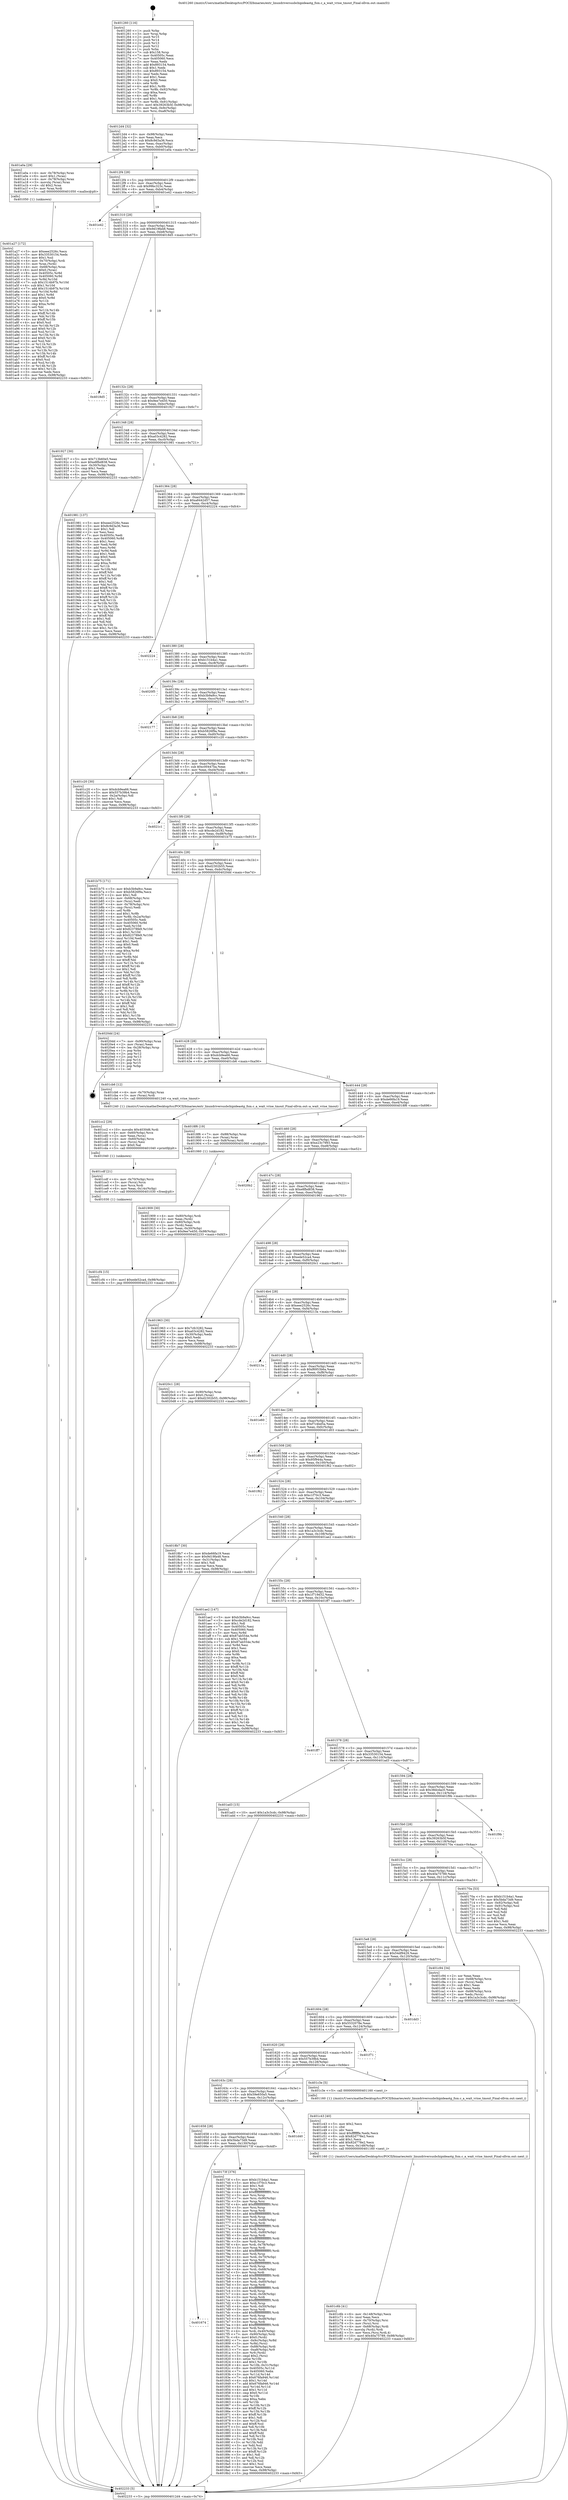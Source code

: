 digraph "0x401260" {
  label = "0x401260 (/mnt/c/Users/mathe/Desktop/tcc/POCII/binaries/extr_linuxdriversusbchipideaotg_fsm.c_a_wait_vrise_tmout_Final-ollvm.out::main(0))"
  labelloc = "t"
  node[shape=record]

  Entry [label="",width=0.3,height=0.3,shape=circle,fillcolor=black,style=filled]
  "0x4012d4" [label="{
     0x4012d4 [32]\l
     | [instrs]\l
     &nbsp;&nbsp;0x4012d4 \<+6\>: mov -0x98(%rbp),%eax\l
     &nbsp;&nbsp;0x4012da \<+2\>: mov %eax,%ecx\l
     &nbsp;&nbsp;0x4012dc \<+6\>: sub $0x8c9d3a36,%ecx\l
     &nbsp;&nbsp;0x4012e2 \<+6\>: mov %eax,-0xac(%rbp)\l
     &nbsp;&nbsp;0x4012e8 \<+6\>: mov %ecx,-0xb0(%rbp)\l
     &nbsp;&nbsp;0x4012ee \<+6\>: je 0000000000401a0a \<main+0x7aa\>\l
  }"]
  "0x401a0a" [label="{
     0x401a0a [29]\l
     | [instrs]\l
     &nbsp;&nbsp;0x401a0a \<+4\>: mov -0x78(%rbp),%rax\l
     &nbsp;&nbsp;0x401a0e \<+6\>: movl $0x1,(%rax)\l
     &nbsp;&nbsp;0x401a14 \<+4\>: mov -0x78(%rbp),%rax\l
     &nbsp;&nbsp;0x401a18 \<+3\>: movslq (%rax),%rax\l
     &nbsp;&nbsp;0x401a1b \<+4\>: shl $0x2,%rax\l
     &nbsp;&nbsp;0x401a1f \<+3\>: mov %rax,%rdi\l
     &nbsp;&nbsp;0x401a22 \<+5\>: call 0000000000401050 \<malloc@plt\>\l
     | [calls]\l
     &nbsp;&nbsp;0x401050 \{1\} (unknown)\l
  }"]
  "0x4012f4" [label="{
     0x4012f4 [28]\l
     | [instrs]\l
     &nbsp;&nbsp;0x4012f4 \<+5\>: jmp 00000000004012f9 \<main+0x99\>\l
     &nbsp;&nbsp;0x4012f9 \<+6\>: mov -0xac(%rbp),%eax\l
     &nbsp;&nbsp;0x4012ff \<+5\>: sub $0x99bc323c,%eax\l
     &nbsp;&nbsp;0x401304 \<+6\>: mov %eax,-0xb4(%rbp)\l
     &nbsp;&nbsp;0x40130a \<+6\>: je 0000000000401e42 \<main+0xbe2\>\l
  }"]
  Exit [label="",width=0.3,height=0.3,shape=circle,fillcolor=black,style=filled,peripheries=2]
  "0x401e42" [label="{
     0x401e42\l
  }", style=dashed]
  "0x401310" [label="{
     0x401310 [28]\l
     | [instrs]\l
     &nbsp;&nbsp;0x401310 \<+5\>: jmp 0000000000401315 \<main+0xb5\>\l
     &nbsp;&nbsp;0x401315 \<+6\>: mov -0xac(%rbp),%eax\l
     &nbsp;&nbsp;0x40131b \<+5\>: sub $0x9d19fa48,%eax\l
     &nbsp;&nbsp;0x401320 \<+6\>: mov %eax,-0xb8(%rbp)\l
     &nbsp;&nbsp;0x401326 \<+6\>: je 00000000004018d5 \<main+0x675\>\l
  }"]
  "0x401cf4" [label="{
     0x401cf4 [15]\l
     | [instrs]\l
     &nbsp;&nbsp;0x401cf4 \<+10\>: movl $0xede52ca4,-0x98(%rbp)\l
     &nbsp;&nbsp;0x401cfe \<+5\>: jmp 0000000000402233 \<main+0xfd3\>\l
  }"]
  "0x4018d5" [label="{
     0x4018d5\l
  }", style=dashed]
  "0x40132c" [label="{
     0x40132c [28]\l
     | [instrs]\l
     &nbsp;&nbsp;0x40132c \<+5\>: jmp 0000000000401331 \<main+0xd1\>\l
     &nbsp;&nbsp;0x401331 \<+6\>: mov -0xac(%rbp),%eax\l
     &nbsp;&nbsp;0x401337 \<+5\>: sub $0x9ee7e450,%eax\l
     &nbsp;&nbsp;0x40133c \<+6\>: mov %eax,-0xbc(%rbp)\l
     &nbsp;&nbsp;0x401342 \<+6\>: je 0000000000401927 \<main+0x6c7\>\l
  }"]
  "0x401cdf" [label="{
     0x401cdf [21]\l
     | [instrs]\l
     &nbsp;&nbsp;0x401cdf \<+4\>: mov -0x70(%rbp),%rcx\l
     &nbsp;&nbsp;0x401ce3 \<+3\>: mov (%rcx),%rcx\l
     &nbsp;&nbsp;0x401ce6 \<+3\>: mov %rcx,%rdi\l
     &nbsp;&nbsp;0x401ce9 \<+6\>: mov %eax,-0x14c(%rbp)\l
     &nbsp;&nbsp;0x401cef \<+5\>: call 0000000000401030 \<free@plt\>\l
     | [calls]\l
     &nbsp;&nbsp;0x401030 \{1\} (unknown)\l
  }"]
  "0x401927" [label="{
     0x401927 [30]\l
     | [instrs]\l
     &nbsp;&nbsp;0x401927 \<+5\>: mov $0x713b60e5,%eax\l
     &nbsp;&nbsp;0x40192c \<+5\>: mov $0xe8fbd838,%ecx\l
     &nbsp;&nbsp;0x401931 \<+3\>: mov -0x30(%rbp),%edx\l
     &nbsp;&nbsp;0x401934 \<+3\>: cmp $0x1,%edx\l
     &nbsp;&nbsp;0x401937 \<+3\>: cmovl %ecx,%eax\l
     &nbsp;&nbsp;0x40193a \<+6\>: mov %eax,-0x98(%rbp)\l
     &nbsp;&nbsp;0x401940 \<+5\>: jmp 0000000000402233 \<main+0xfd3\>\l
  }"]
  "0x401348" [label="{
     0x401348 [28]\l
     | [instrs]\l
     &nbsp;&nbsp;0x401348 \<+5\>: jmp 000000000040134d \<main+0xed\>\l
     &nbsp;&nbsp;0x40134d \<+6\>: mov -0xac(%rbp),%eax\l
     &nbsp;&nbsp;0x401353 \<+5\>: sub $0xa03c4282,%eax\l
     &nbsp;&nbsp;0x401358 \<+6\>: mov %eax,-0xc0(%rbp)\l
     &nbsp;&nbsp;0x40135e \<+6\>: je 0000000000401981 \<main+0x721\>\l
  }"]
  "0x401cc2" [label="{
     0x401cc2 [29]\l
     | [instrs]\l
     &nbsp;&nbsp;0x401cc2 \<+10\>: movabs $0x4030d6,%rdi\l
     &nbsp;&nbsp;0x401ccc \<+4\>: mov -0x60(%rbp),%rcx\l
     &nbsp;&nbsp;0x401cd0 \<+2\>: mov %eax,(%rcx)\l
     &nbsp;&nbsp;0x401cd2 \<+4\>: mov -0x60(%rbp),%rcx\l
     &nbsp;&nbsp;0x401cd6 \<+2\>: mov (%rcx),%esi\l
     &nbsp;&nbsp;0x401cd8 \<+2\>: mov $0x0,%al\l
     &nbsp;&nbsp;0x401cda \<+5\>: call 0000000000401040 \<printf@plt\>\l
     | [calls]\l
     &nbsp;&nbsp;0x401040 \{1\} (unknown)\l
  }"]
  "0x401981" [label="{
     0x401981 [137]\l
     | [instrs]\l
     &nbsp;&nbsp;0x401981 \<+5\>: mov $0xeee2526c,%eax\l
     &nbsp;&nbsp;0x401986 \<+5\>: mov $0x8c9d3a36,%ecx\l
     &nbsp;&nbsp;0x40198b \<+2\>: mov $0x1,%dl\l
     &nbsp;&nbsp;0x40198d \<+2\>: xor %esi,%esi\l
     &nbsp;&nbsp;0x40198f \<+7\>: mov 0x40505c,%edi\l
     &nbsp;&nbsp;0x401996 \<+8\>: mov 0x405060,%r8d\l
     &nbsp;&nbsp;0x40199e \<+3\>: sub $0x1,%esi\l
     &nbsp;&nbsp;0x4019a1 \<+3\>: mov %edi,%r9d\l
     &nbsp;&nbsp;0x4019a4 \<+3\>: add %esi,%r9d\l
     &nbsp;&nbsp;0x4019a7 \<+4\>: imul %r9d,%edi\l
     &nbsp;&nbsp;0x4019ab \<+3\>: and $0x1,%edi\l
     &nbsp;&nbsp;0x4019ae \<+3\>: cmp $0x0,%edi\l
     &nbsp;&nbsp;0x4019b1 \<+4\>: sete %r10b\l
     &nbsp;&nbsp;0x4019b5 \<+4\>: cmp $0xa,%r8d\l
     &nbsp;&nbsp;0x4019b9 \<+4\>: setl %r11b\l
     &nbsp;&nbsp;0x4019bd \<+3\>: mov %r10b,%bl\l
     &nbsp;&nbsp;0x4019c0 \<+3\>: xor $0xff,%bl\l
     &nbsp;&nbsp;0x4019c3 \<+3\>: mov %r11b,%r14b\l
     &nbsp;&nbsp;0x4019c6 \<+4\>: xor $0xff,%r14b\l
     &nbsp;&nbsp;0x4019ca \<+3\>: xor $0x1,%dl\l
     &nbsp;&nbsp;0x4019cd \<+3\>: mov %bl,%r15b\l
     &nbsp;&nbsp;0x4019d0 \<+4\>: and $0xff,%r15b\l
     &nbsp;&nbsp;0x4019d4 \<+3\>: and %dl,%r10b\l
     &nbsp;&nbsp;0x4019d7 \<+3\>: mov %r14b,%r12b\l
     &nbsp;&nbsp;0x4019da \<+4\>: and $0xff,%r12b\l
     &nbsp;&nbsp;0x4019de \<+3\>: and %dl,%r11b\l
     &nbsp;&nbsp;0x4019e1 \<+3\>: or %r10b,%r15b\l
     &nbsp;&nbsp;0x4019e4 \<+3\>: or %r11b,%r12b\l
     &nbsp;&nbsp;0x4019e7 \<+3\>: xor %r12b,%r15b\l
     &nbsp;&nbsp;0x4019ea \<+3\>: or %r14b,%bl\l
     &nbsp;&nbsp;0x4019ed \<+3\>: xor $0xff,%bl\l
     &nbsp;&nbsp;0x4019f0 \<+3\>: or $0x1,%dl\l
     &nbsp;&nbsp;0x4019f3 \<+2\>: and %dl,%bl\l
     &nbsp;&nbsp;0x4019f5 \<+3\>: or %bl,%r15b\l
     &nbsp;&nbsp;0x4019f8 \<+4\>: test $0x1,%r15b\l
     &nbsp;&nbsp;0x4019fc \<+3\>: cmovne %ecx,%eax\l
     &nbsp;&nbsp;0x4019ff \<+6\>: mov %eax,-0x98(%rbp)\l
     &nbsp;&nbsp;0x401a05 \<+5\>: jmp 0000000000402233 \<main+0xfd3\>\l
  }"]
  "0x401364" [label="{
     0x401364 [28]\l
     | [instrs]\l
     &nbsp;&nbsp;0x401364 \<+5\>: jmp 0000000000401369 \<main+0x109\>\l
     &nbsp;&nbsp;0x401369 \<+6\>: mov -0xac(%rbp),%eax\l
     &nbsp;&nbsp;0x40136f \<+5\>: sub $0xa8442d57,%eax\l
     &nbsp;&nbsp;0x401374 \<+6\>: mov %eax,-0xc4(%rbp)\l
     &nbsp;&nbsp;0x40137a \<+6\>: je 0000000000402224 \<main+0xfc4\>\l
  }"]
  "0x401c6b" [label="{
     0x401c6b [41]\l
     | [instrs]\l
     &nbsp;&nbsp;0x401c6b \<+6\>: mov -0x148(%rbp),%ecx\l
     &nbsp;&nbsp;0x401c71 \<+3\>: imul %eax,%ecx\l
     &nbsp;&nbsp;0x401c74 \<+4\>: mov -0x70(%rbp),%rsi\l
     &nbsp;&nbsp;0x401c78 \<+3\>: mov (%rsi),%rsi\l
     &nbsp;&nbsp;0x401c7b \<+4\>: mov -0x68(%rbp),%rdi\l
     &nbsp;&nbsp;0x401c7f \<+3\>: movslq (%rdi),%rdi\l
     &nbsp;&nbsp;0x401c82 \<+3\>: mov %ecx,(%rsi,%rdi,4)\l
     &nbsp;&nbsp;0x401c85 \<+10\>: movl $0x40a75789,-0x98(%rbp)\l
     &nbsp;&nbsp;0x401c8f \<+5\>: jmp 0000000000402233 \<main+0xfd3\>\l
  }"]
  "0x402224" [label="{
     0x402224\l
  }", style=dashed]
  "0x401380" [label="{
     0x401380 [28]\l
     | [instrs]\l
     &nbsp;&nbsp;0x401380 \<+5\>: jmp 0000000000401385 \<main+0x125\>\l
     &nbsp;&nbsp;0x401385 \<+6\>: mov -0xac(%rbp),%eax\l
     &nbsp;&nbsp;0x40138b \<+5\>: sub $0xb151b4a1,%eax\l
     &nbsp;&nbsp;0x401390 \<+6\>: mov %eax,-0xc8(%rbp)\l
     &nbsp;&nbsp;0x401396 \<+6\>: je 00000000004020f5 \<main+0xe95\>\l
  }"]
  "0x401c43" [label="{
     0x401c43 [40]\l
     | [instrs]\l
     &nbsp;&nbsp;0x401c43 \<+5\>: mov $0x2,%ecx\l
     &nbsp;&nbsp;0x401c48 \<+1\>: cltd\l
     &nbsp;&nbsp;0x401c49 \<+2\>: idiv %ecx\l
     &nbsp;&nbsp;0x401c4b \<+6\>: imul $0xfffffffe,%edx,%ecx\l
     &nbsp;&nbsp;0x401c51 \<+6\>: sub $0x82d778e2,%ecx\l
     &nbsp;&nbsp;0x401c57 \<+3\>: add $0x1,%ecx\l
     &nbsp;&nbsp;0x401c5a \<+6\>: add $0x82d778e2,%ecx\l
     &nbsp;&nbsp;0x401c60 \<+6\>: mov %ecx,-0x148(%rbp)\l
     &nbsp;&nbsp;0x401c66 \<+5\>: call 0000000000401160 \<next_i\>\l
     | [calls]\l
     &nbsp;&nbsp;0x401160 \{1\} (/mnt/c/Users/mathe/Desktop/tcc/POCII/binaries/extr_linuxdriversusbchipideaotg_fsm.c_a_wait_vrise_tmout_Final-ollvm.out::next_i)\l
  }"]
  "0x4020f5" [label="{
     0x4020f5\l
  }", style=dashed]
  "0x40139c" [label="{
     0x40139c [28]\l
     | [instrs]\l
     &nbsp;&nbsp;0x40139c \<+5\>: jmp 00000000004013a1 \<main+0x141\>\l
     &nbsp;&nbsp;0x4013a1 \<+6\>: mov -0xac(%rbp),%eax\l
     &nbsp;&nbsp;0x4013a7 \<+5\>: sub $0xb3b9a9cc,%eax\l
     &nbsp;&nbsp;0x4013ac \<+6\>: mov %eax,-0xcc(%rbp)\l
     &nbsp;&nbsp;0x4013b2 \<+6\>: je 0000000000402177 \<main+0xf17\>\l
  }"]
  "0x401a27" [label="{
     0x401a27 [172]\l
     | [instrs]\l
     &nbsp;&nbsp;0x401a27 \<+5\>: mov $0xeee2526c,%ecx\l
     &nbsp;&nbsp;0x401a2c \<+5\>: mov $0x33530154,%edx\l
     &nbsp;&nbsp;0x401a31 \<+3\>: mov $0x1,%sil\l
     &nbsp;&nbsp;0x401a34 \<+4\>: mov -0x70(%rbp),%rdi\l
     &nbsp;&nbsp;0x401a38 \<+3\>: mov %rax,(%rdi)\l
     &nbsp;&nbsp;0x401a3b \<+4\>: mov -0x68(%rbp),%rax\l
     &nbsp;&nbsp;0x401a3f \<+6\>: movl $0x0,(%rax)\l
     &nbsp;&nbsp;0x401a45 \<+8\>: mov 0x40505c,%r8d\l
     &nbsp;&nbsp;0x401a4d \<+8\>: mov 0x405060,%r9d\l
     &nbsp;&nbsp;0x401a55 \<+3\>: mov %r8d,%r10d\l
     &nbsp;&nbsp;0x401a58 \<+7\>: sub $0x1514b97b,%r10d\l
     &nbsp;&nbsp;0x401a5f \<+4\>: sub $0x1,%r10d\l
     &nbsp;&nbsp;0x401a63 \<+7\>: add $0x1514b97b,%r10d\l
     &nbsp;&nbsp;0x401a6a \<+4\>: imul %r10d,%r8d\l
     &nbsp;&nbsp;0x401a6e \<+4\>: and $0x1,%r8d\l
     &nbsp;&nbsp;0x401a72 \<+4\>: cmp $0x0,%r8d\l
     &nbsp;&nbsp;0x401a76 \<+4\>: sete %r11b\l
     &nbsp;&nbsp;0x401a7a \<+4\>: cmp $0xa,%r9d\l
     &nbsp;&nbsp;0x401a7e \<+3\>: setl %bl\l
     &nbsp;&nbsp;0x401a81 \<+3\>: mov %r11b,%r14b\l
     &nbsp;&nbsp;0x401a84 \<+4\>: xor $0xff,%r14b\l
     &nbsp;&nbsp;0x401a88 \<+3\>: mov %bl,%r15b\l
     &nbsp;&nbsp;0x401a8b \<+4\>: xor $0xff,%r15b\l
     &nbsp;&nbsp;0x401a8f \<+4\>: xor $0x0,%sil\l
     &nbsp;&nbsp;0x401a93 \<+3\>: mov %r14b,%r12b\l
     &nbsp;&nbsp;0x401a96 \<+4\>: and $0x0,%r12b\l
     &nbsp;&nbsp;0x401a9a \<+3\>: and %sil,%r11b\l
     &nbsp;&nbsp;0x401a9d \<+3\>: mov %r15b,%r13b\l
     &nbsp;&nbsp;0x401aa0 \<+4\>: and $0x0,%r13b\l
     &nbsp;&nbsp;0x401aa4 \<+3\>: and %sil,%bl\l
     &nbsp;&nbsp;0x401aa7 \<+3\>: or %r11b,%r12b\l
     &nbsp;&nbsp;0x401aaa \<+3\>: or %bl,%r13b\l
     &nbsp;&nbsp;0x401aad \<+3\>: xor %r13b,%r12b\l
     &nbsp;&nbsp;0x401ab0 \<+3\>: or %r15b,%r14b\l
     &nbsp;&nbsp;0x401ab3 \<+4\>: xor $0xff,%r14b\l
     &nbsp;&nbsp;0x401ab7 \<+4\>: or $0x0,%sil\l
     &nbsp;&nbsp;0x401abb \<+3\>: and %sil,%r14b\l
     &nbsp;&nbsp;0x401abe \<+3\>: or %r14b,%r12b\l
     &nbsp;&nbsp;0x401ac1 \<+4\>: test $0x1,%r12b\l
     &nbsp;&nbsp;0x401ac5 \<+3\>: cmovne %edx,%ecx\l
     &nbsp;&nbsp;0x401ac8 \<+6\>: mov %ecx,-0x98(%rbp)\l
     &nbsp;&nbsp;0x401ace \<+5\>: jmp 0000000000402233 \<main+0xfd3\>\l
  }"]
  "0x402177" [label="{
     0x402177\l
  }", style=dashed]
  "0x4013b8" [label="{
     0x4013b8 [28]\l
     | [instrs]\l
     &nbsp;&nbsp;0x4013b8 \<+5\>: jmp 00000000004013bd \<main+0x15d\>\l
     &nbsp;&nbsp;0x4013bd \<+6\>: mov -0xac(%rbp),%eax\l
     &nbsp;&nbsp;0x4013c3 \<+5\>: sub $0xb5826f9a,%eax\l
     &nbsp;&nbsp;0x4013c8 \<+6\>: mov %eax,-0xd0(%rbp)\l
     &nbsp;&nbsp;0x4013ce \<+6\>: je 0000000000401c20 \<main+0x9c0\>\l
  }"]
  "0x401909" [label="{
     0x401909 [30]\l
     | [instrs]\l
     &nbsp;&nbsp;0x401909 \<+4\>: mov -0x80(%rbp),%rdi\l
     &nbsp;&nbsp;0x40190d \<+2\>: mov %eax,(%rdi)\l
     &nbsp;&nbsp;0x40190f \<+4\>: mov -0x80(%rbp),%rdi\l
     &nbsp;&nbsp;0x401913 \<+2\>: mov (%rdi),%eax\l
     &nbsp;&nbsp;0x401915 \<+3\>: mov %eax,-0x30(%rbp)\l
     &nbsp;&nbsp;0x401918 \<+10\>: movl $0x9ee7e450,-0x98(%rbp)\l
     &nbsp;&nbsp;0x401922 \<+5\>: jmp 0000000000402233 \<main+0xfd3\>\l
  }"]
  "0x401c20" [label="{
     0x401c20 [30]\l
     | [instrs]\l
     &nbsp;&nbsp;0x401c20 \<+5\>: mov $0xdcb9ea66,%eax\l
     &nbsp;&nbsp;0x401c25 \<+5\>: mov $0x557b39b4,%ecx\l
     &nbsp;&nbsp;0x401c2a \<+3\>: mov -0x2a(%rbp),%dl\l
     &nbsp;&nbsp;0x401c2d \<+3\>: test $0x1,%dl\l
     &nbsp;&nbsp;0x401c30 \<+3\>: cmovne %ecx,%eax\l
     &nbsp;&nbsp;0x401c33 \<+6\>: mov %eax,-0x98(%rbp)\l
     &nbsp;&nbsp;0x401c39 \<+5\>: jmp 0000000000402233 \<main+0xfd3\>\l
  }"]
  "0x4013d4" [label="{
     0x4013d4 [28]\l
     | [instrs]\l
     &nbsp;&nbsp;0x4013d4 \<+5\>: jmp 00000000004013d9 \<main+0x179\>\l
     &nbsp;&nbsp;0x4013d9 \<+6\>: mov -0xac(%rbp),%eax\l
     &nbsp;&nbsp;0x4013df \<+5\>: sub $0xc00447ba,%eax\l
     &nbsp;&nbsp;0x4013e4 \<+6\>: mov %eax,-0xd4(%rbp)\l
     &nbsp;&nbsp;0x4013ea \<+6\>: je 00000000004021c1 \<main+0xf61\>\l
  }"]
  "0x401674" [label="{
     0x401674\l
  }", style=dashed]
  "0x4021c1" [label="{
     0x4021c1\l
  }", style=dashed]
  "0x4013f0" [label="{
     0x4013f0 [28]\l
     | [instrs]\l
     &nbsp;&nbsp;0x4013f0 \<+5\>: jmp 00000000004013f5 \<main+0x195\>\l
     &nbsp;&nbsp;0x4013f5 \<+6\>: mov -0xac(%rbp),%eax\l
     &nbsp;&nbsp;0x4013fb \<+5\>: sub $0xcde2d182,%eax\l
     &nbsp;&nbsp;0x401400 \<+6\>: mov %eax,-0xd8(%rbp)\l
     &nbsp;&nbsp;0x401406 \<+6\>: je 0000000000401b75 \<main+0x915\>\l
  }"]
  "0x40173f" [label="{
     0x40173f [376]\l
     | [instrs]\l
     &nbsp;&nbsp;0x40173f \<+5\>: mov $0xb151b4a1,%eax\l
     &nbsp;&nbsp;0x401744 \<+5\>: mov $0xc1f70c3,%ecx\l
     &nbsp;&nbsp;0x401749 \<+2\>: mov $0x1,%dl\l
     &nbsp;&nbsp;0x40174b \<+3\>: mov %rsp,%rsi\l
     &nbsp;&nbsp;0x40174e \<+4\>: add $0xfffffffffffffff0,%rsi\l
     &nbsp;&nbsp;0x401752 \<+3\>: mov %rsi,%rsp\l
     &nbsp;&nbsp;0x401755 \<+7\>: mov %rsi,-0x90(%rbp)\l
     &nbsp;&nbsp;0x40175c \<+3\>: mov %rsp,%rsi\l
     &nbsp;&nbsp;0x40175f \<+4\>: add $0xfffffffffffffff0,%rsi\l
     &nbsp;&nbsp;0x401763 \<+3\>: mov %rsi,%rsp\l
     &nbsp;&nbsp;0x401766 \<+3\>: mov %rsp,%rdi\l
     &nbsp;&nbsp;0x401769 \<+4\>: add $0xfffffffffffffff0,%rdi\l
     &nbsp;&nbsp;0x40176d \<+3\>: mov %rdi,%rsp\l
     &nbsp;&nbsp;0x401770 \<+7\>: mov %rdi,-0x88(%rbp)\l
     &nbsp;&nbsp;0x401777 \<+3\>: mov %rsp,%rdi\l
     &nbsp;&nbsp;0x40177a \<+4\>: add $0xfffffffffffffff0,%rdi\l
     &nbsp;&nbsp;0x40177e \<+3\>: mov %rdi,%rsp\l
     &nbsp;&nbsp;0x401781 \<+4\>: mov %rdi,-0x80(%rbp)\l
     &nbsp;&nbsp;0x401785 \<+3\>: mov %rsp,%rdi\l
     &nbsp;&nbsp;0x401788 \<+4\>: add $0xfffffffffffffff0,%rdi\l
     &nbsp;&nbsp;0x40178c \<+3\>: mov %rdi,%rsp\l
     &nbsp;&nbsp;0x40178f \<+4\>: mov %rdi,-0x78(%rbp)\l
     &nbsp;&nbsp;0x401793 \<+3\>: mov %rsp,%rdi\l
     &nbsp;&nbsp;0x401796 \<+4\>: add $0xfffffffffffffff0,%rdi\l
     &nbsp;&nbsp;0x40179a \<+3\>: mov %rdi,%rsp\l
     &nbsp;&nbsp;0x40179d \<+4\>: mov %rdi,-0x70(%rbp)\l
     &nbsp;&nbsp;0x4017a1 \<+3\>: mov %rsp,%rdi\l
     &nbsp;&nbsp;0x4017a4 \<+4\>: add $0xfffffffffffffff0,%rdi\l
     &nbsp;&nbsp;0x4017a8 \<+3\>: mov %rdi,%rsp\l
     &nbsp;&nbsp;0x4017ab \<+4\>: mov %rdi,-0x68(%rbp)\l
     &nbsp;&nbsp;0x4017af \<+3\>: mov %rsp,%rdi\l
     &nbsp;&nbsp;0x4017b2 \<+4\>: add $0xfffffffffffffff0,%rdi\l
     &nbsp;&nbsp;0x4017b6 \<+3\>: mov %rdi,%rsp\l
     &nbsp;&nbsp;0x4017b9 \<+4\>: mov %rdi,-0x60(%rbp)\l
     &nbsp;&nbsp;0x4017bd \<+3\>: mov %rsp,%rdi\l
     &nbsp;&nbsp;0x4017c0 \<+4\>: add $0xfffffffffffffff0,%rdi\l
     &nbsp;&nbsp;0x4017c4 \<+3\>: mov %rdi,%rsp\l
     &nbsp;&nbsp;0x4017c7 \<+4\>: mov %rdi,-0x58(%rbp)\l
     &nbsp;&nbsp;0x4017cb \<+3\>: mov %rsp,%rdi\l
     &nbsp;&nbsp;0x4017ce \<+4\>: add $0xfffffffffffffff0,%rdi\l
     &nbsp;&nbsp;0x4017d2 \<+3\>: mov %rdi,%rsp\l
     &nbsp;&nbsp;0x4017d5 \<+4\>: mov %rdi,-0x50(%rbp)\l
     &nbsp;&nbsp;0x4017d9 \<+3\>: mov %rsp,%rdi\l
     &nbsp;&nbsp;0x4017dc \<+4\>: add $0xfffffffffffffff0,%rdi\l
     &nbsp;&nbsp;0x4017e0 \<+3\>: mov %rdi,%rsp\l
     &nbsp;&nbsp;0x4017e3 \<+4\>: mov %rdi,-0x48(%rbp)\l
     &nbsp;&nbsp;0x4017e7 \<+3\>: mov %rsp,%rdi\l
     &nbsp;&nbsp;0x4017ea \<+4\>: add $0xfffffffffffffff0,%rdi\l
     &nbsp;&nbsp;0x4017ee \<+3\>: mov %rdi,%rsp\l
     &nbsp;&nbsp;0x4017f1 \<+4\>: mov %rdi,-0x40(%rbp)\l
     &nbsp;&nbsp;0x4017f5 \<+7\>: mov -0x90(%rbp),%rdi\l
     &nbsp;&nbsp;0x4017fc \<+6\>: movl $0x0,(%rdi)\l
     &nbsp;&nbsp;0x401802 \<+7\>: mov -0x9c(%rbp),%r8d\l
     &nbsp;&nbsp;0x401809 \<+3\>: mov %r8d,(%rsi)\l
     &nbsp;&nbsp;0x40180c \<+7\>: mov -0x88(%rbp),%rdi\l
     &nbsp;&nbsp;0x401813 \<+7\>: mov -0xa8(%rbp),%r9\l
     &nbsp;&nbsp;0x40181a \<+3\>: mov %r9,(%rdi)\l
     &nbsp;&nbsp;0x40181d \<+3\>: cmpl $0x2,(%rsi)\l
     &nbsp;&nbsp;0x401820 \<+4\>: setne %r10b\l
     &nbsp;&nbsp;0x401824 \<+4\>: and $0x1,%r10b\l
     &nbsp;&nbsp;0x401828 \<+4\>: mov %r10b,-0x31(%rbp)\l
     &nbsp;&nbsp;0x40182c \<+8\>: mov 0x40505c,%r11d\l
     &nbsp;&nbsp;0x401834 \<+7\>: mov 0x405060,%ebx\l
     &nbsp;&nbsp;0x40183b \<+3\>: mov %r11d,%r14d\l
     &nbsp;&nbsp;0x40183e \<+7\>: sub $0x676fa946,%r14d\l
     &nbsp;&nbsp;0x401845 \<+4\>: sub $0x1,%r14d\l
     &nbsp;&nbsp;0x401849 \<+7\>: add $0x676fa946,%r14d\l
     &nbsp;&nbsp;0x401850 \<+4\>: imul %r14d,%r11d\l
     &nbsp;&nbsp;0x401854 \<+4\>: and $0x1,%r11d\l
     &nbsp;&nbsp;0x401858 \<+4\>: cmp $0x0,%r11d\l
     &nbsp;&nbsp;0x40185c \<+4\>: sete %r10b\l
     &nbsp;&nbsp;0x401860 \<+3\>: cmp $0xa,%ebx\l
     &nbsp;&nbsp;0x401863 \<+4\>: setl %r15b\l
     &nbsp;&nbsp;0x401867 \<+3\>: mov %r10b,%r12b\l
     &nbsp;&nbsp;0x40186a \<+4\>: xor $0xff,%r12b\l
     &nbsp;&nbsp;0x40186e \<+3\>: mov %r15b,%r13b\l
     &nbsp;&nbsp;0x401871 \<+4\>: xor $0xff,%r13b\l
     &nbsp;&nbsp;0x401875 \<+3\>: xor $0x1,%dl\l
     &nbsp;&nbsp;0x401878 \<+3\>: mov %r12b,%sil\l
     &nbsp;&nbsp;0x40187b \<+4\>: and $0xff,%sil\l
     &nbsp;&nbsp;0x40187f \<+3\>: and %dl,%r10b\l
     &nbsp;&nbsp;0x401882 \<+3\>: mov %r13b,%dil\l
     &nbsp;&nbsp;0x401885 \<+4\>: and $0xff,%dil\l
     &nbsp;&nbsp;0x401889 \<+3\>: and %dl,%r15b\l
     &nbsp;&nbsp;0x40188c \<+3\>: or %r10b,%sil\l
     &nbsp;&nbsp;0x40188f \<+3\>: or %r15b,%dil\l
     &nbsp;&nbsp;0x401892 \<+3\>: xor %dil,%sil\l
     &nbsp;&nbsp;0x401895 \<+3\>: or %r13b,%r12b\l
     &nbsp;&nbsp;0x401898 \<+4\>: xor $0xff,%r12b\l
     &nbsp;&nbsp;0x40189c \<+3\>: or $0x1,%dl\l
     &nbsp;&nbsp;0x40189f \<+3\>: and %dl,%r12b\l
     &nbsp;&nbsp;0x4018a2 \<+3\>: or %r12b,%sil\l
     &nbsp;&nbsp;0x4018a5 \<+4\>: test $0x1,%sil\l
     &nbsp;&nbsp;0x4018a9 \<+3\>: cmovne %ecx,%eax\l
     &nbsp;&nbsp;0x4018ac \<+6\>: mov %eax,-0x98(%rbp)\l
     &nbsp;&nbsp;0x4018b2 \<+5\>: jmp 0000000000402233 \<main+0xfd3\>\l
  }"]
  "0x401b75" [label="{
     0x401b75 [171]\l
     | [instrs]\l
     &nbsp;&nbsp;0x401b75 \<+5\>: mov $0xb3b9a9cc,%eax\l
     &nbsp;&nbsp;0x401b7a \<+5\>: mov $0xb5826f9a,%ecx\l
     &nbsp;&nbsp;0x401b7f \<+2\>: mov $0x1,%dl\l
     &nbsp;&nbsp;0x401b81 \<+4\>: mov -0x68(%rbp),%rsi\l
     &nbsp;&nbsp;0x401b85 \<+2\>: mov (%rsi),%edi\l
     &nbsp;&nbsp;0x401b87 \<+4\>: mov -0x78(%rbp),%rsi\l
     &nbsp;&nbsp;0x401b8b \<+2\>: cmp (%rsi),%edi\l
     &nbsp;&nbsp;0x401b8d \<+4\>: setl %r8b\l
     &nbsp;&nbsp;0x401b91 \<+4\>: and $0x1,%r8b\l
     &nbsp;&nbsp;0x401b95 \<+4\>: mov %r8b,-0x2a(%rbp)\l
     &nbsp;&nbsp;0x401b99 \<+7\>: mov 0x40505c,%edi\l
     &nbsp;&nbsp;0x401ba0 \<+8\>: mov 0x405060,%r9d\l
     &nbsp;&nbsp;0x401ba8 \<+3\>: mov %edi,%r10d\l
     &nbsp;&nbsp;0x401bab \<+7\>: add $0x82378fe9,%r10d\l
     &nbsp;&nbsp;0x401bb2 \<+4\>: sub $0x1,%r10d\l
     &nbsp;&nbsp;0x401bb6 \<+7\>: sub $0x82378fe9,%r10d\l
     &nbsp;&nbsp;0x401bbd \<+4\>: imul %r10d,%edi\l
     &nbsp;&nbsp;0x401bc1 \<+3\>: and $0x1,%edi\l
     &nbsp;&nbsp;0x401bc4 \<+3\>: cmp $0x0,%edi\l
     &nbsp;&nbsp;0x401bc7 \<+4\>: sete %r8b\l
     &nbsp;&nbsp;0x401bcb \<+4\>: cmp $0xa,%r9d\l
     &nbsp;&nbsp;0x401bcf \<+4\>: setl %r11b\l
     &nbsp;&nbsp;0x401bd3 \<+3\>: mov %r8b,%bl\l
     &nbsp;&nbsp;0x401bd6 \<+3\>: xor $0xff,%bl\l
     &nbsp;&nbsp;0x401bd9 \<+3\>: mov %r11b,%r14b\l
     &nbsp;&nbsp;0x401bdc \<+4\>: xor $0xff,%r14b\l
     &nbsp;&nbsp;0x401be0 \<+3\>: xor $0x1,%dl\l
     &nbsp;&nbsp;0x401be3 \<+3\>: mov %bl,%r15b\l
     &nbsp;&nbsp;0x401be6 \<+4\>: and $0xff,%r15b\l
     &nbsp;&nbsp;0x401bea \<+3\>: and %dl,%r8b\l
     &nbsp;&nbsp;0x401bed \<+3\>: mov %r14b,%r12b\l
     &nbsp;&nbsp;0x401bf0 \<+4\>: and $0xff,%r12b\l
     &nbsp;&nbsp;0x401bf4 \<+3\>: and %dl,%r11b\l
     &nbsp;&nbsp;0x401bf7 \<+3\>: or %r8b,%r15b\l
     &nbsp;&nbsp;0x401bfa \<+3\>: or %r11b,%r12b\l
     &nbsp;&nbsp;0x401bfd \<+3\>: xor %r12b,%r15b\l
     &nbsp;&nbsp;0x401c00 \<+3\>: or %r14b,%bl\l
     &nbsp;&nbsp;0x401c03 \<+3\>: xor $0xff,%bl\l
     &nbsp;&nbsp;0x401c06 \<+3\>: or $0x1,%dl\l
     &nbsp;&nbsp;0x401c09 \<+2\>: and %dl,%bl\l
     &nbsp;&nbsp;0x401c0b \<+3\>: or %bl,%r15b\l
     &nbsp;&nbsp;0x401c0e \<+4\>: test $0x1,%r15b\l
     &nbsp;&nbsp;0x401c12 \<+3\>: cmovne %ecx,%eax\l
     &nbsp;&nbsp;0x401c15 \<+6\>: mov %eax,-0x98(%rbp)\l
     &nbsp;&nbsp;0x401c1b \<+5\>: jmp 0000000000402233 \<main+0xfd3\>\l
  }"]
  "0x40140c" [label="{
     0x40140c [28]\l
     | [instrs]\l
     &nbsp;&nbsp;0x40140c \<+5\>: jmp 0000000000401411 \<main+0x1b1\>\l
     &nbsp;&nbsp;0x401411 \<+6\>: mov -0xac(%rbp),%eax\l
     &nbsp;&nbsp;0x401417 \<+5\>: sub $0xd2302b55,%eax\l
     &nbsp;&nbsp;0x40141c \<+6\>: mov %eax,-0xdc(%rbp)\l
     &nbsp;&nbsp;0x401422 \<+6\>: je 00000000004020dd \<main+0xe7d\>\l
  }"]
  "0x401658" [label="{
     0x401658 [28]\l
     | [instrs]\l
     &nbsp;&nbsp;0x401658 \<+5\>: jmp 000000000040165d \<main+0x3fd\>\l
     &nbsp;&nbsp;0x40165d \<+6\>: mov -0xac(%rbp),%eax\l
     &nbsp;&nbsp;0x401663 \<+5\>: sub $0x5bda73d9,%eax\l
     &nbsp;&nbsp;0x401668 \<+6\>: mov %eax,-0x130(%rbp)\l
     &nbsp;&nbsp;0x40166e \<+6\>: je 000000000040173f \<main+0x4df\>\l
  }"]
  "0x4020dd" [label="{
     0x4020dd [24]\l
     | [instrs]\l
     &nbsp;&nbsp;0x4020dd \<+7\>: mov -0x90(%rbp),%rax\l
     &nbsp;&nbsp;0x4020e4 \<+2\>: mov (%rax),%eax\l
     &nbsp;&nbsp;0x4020e6 \<+4\>: lea -0x28(%rbp),%rsp\l
     &nbsp;&nbsp;0x4020ea \<+1\>: pop %rbx\l
     &nbsp;&nbsp;0x4020eb \<+2\>: pop %r12\l
     &nbsp;&nbsp;0x4020ed \<+2\>: pop %r13\l
     &nbsp;&nbsp;0x4020ef \<+2\>: pop %r14\l
     &nbsp;&nbsp;0x4020f1 \<+2\>: pop %r15\l
     &nbsp;&nbsp;0x4020f3 \<+1\>: pop %rbp\l
     &nbsp;&nbsp;0x4020f4 \<+1\>: ret\l
  }"]
  "0x401428" [label="{
     0x401428 [28]\l
     | [instrs]\l
     &nbsp;&nbsp;0x401428 \<+5\>: jmp 000000000040142d \<main+0x1cd\>\l
     &nbsp;&nbsp;0x40142d \<+6\>: mov -0xac(%rbp),%eax\l
     &nbsp;&nbsp;0x401433 \<+5\>: sub $0xdcb9ea66,%eax\l
     &nbsp;&nbsp;0x401438 \<+6\>: mov %eax,-0xe0(%rbp)\l
     &nbsp;&nbsp;0x40143e \<+6\>: je 0000000000401cb6 \<main+0xa56\>\l
  }"]
  "0x401d40" [label="{
     0x401d40\l
  }", style=dashed]
  "0x401cb6" [label="{
     0x401cb6 [12]\l
     | [instrs]\l
     &nbsp;&nbsp;0x401cb6 \<+4\>: mov -0x70(%rbp),%rax\l
     &nbsp;&nbsp;0x401cba \<+3\>: mov (%rax),%rdi\l
     &nbsp;&nbsp;0x401cbd \<+5\>: call 0000000000401240 \<a_wait_vrise_tmout\>\l
     | [calls]\l
     &nbsp;&nbsp;0x401240 \{1\} (/mnt/c/Users/mathe/Desktop/tcc/POCII/binaries/extr_linuxdriversusbchipideaotg_fsm.c_a_wait_vrise_tmout_Final-ollvm.out::a_wait_vrise_tmout)\l
  }"]
  "0x401444" [label="{
     0x401444 [28]\l
     | [instrs]\l
     &nbsp;&nbsp;0x401444 \<+5\>: jmp 0000000000401449 \<main+0x1e9\>\l
     &nbsp;&nbsp;0x401449 \<+6\>: mov -0xac(%rbp),%eax\l
     &nbsp;&nbsp;0x40144f \<+5\>: sub $0xde66fa19,%eax\l
     &nbsp;&nbsp;0x401454 \<+6\>: mov %eax,-0xe4(%rbp)\l
     &nbsp;&nbsp;0x40145a \<+6\>: je 00000000004018f6 \<main+0x696\>\l
  }"]
  "0x40163c" [label="{
     0x40163c [28]\l
     | [instrs]\l
     &nbsp;&nbsp;0x40163c \<+5\>: jmp 0000000000401641 \<main+0x3e1\>\l
     &nbsp;&nbsp;0x401641 \<+6\>: mov -0xac(%rbp),%eax\l
     &nbsp;&nbsp;0x401647 \<+5\>: sub $0x59e650a5,%eax\l
     &nbsp;&nbsp;0x40164c \<+6\>: mov %eax,-0x12c(%rbp)\l
     &nbsp;&nbsp;0x401652 \<+6\>: je 0000000000401d40 \<main+0xae0\>\l
  }"]
  "0x4018f6" [label="{
     0x4018f6 [19]\l
     | [instrs]\l
     &nbsp;&nbsp;0x4018f6 \<+7\>: mov -0x88(%rbp),%rax\l
     &nbsp;&nbsp;0x4018fd \<+3\>: mov (%rax),%rax\l
     &nbsp;&nbsp;0x401900 \<+4\>: mov 0x8(%rax),%rdi\l
     &nbsp;&nbsp;0x401904 \<+5\>: call 0000000000401060 \<atoi@plt\>\l
     | [calls]\l
     &nbsp;&nbsp;0x401060 \{1\} (unknown)\l
  }"]
  "0x401460" [label="{
     0x401460 [28]\l
     | [instrs]\l
     &nbsp;&nbsp;0x401460 \<+5\>: jmp 0000000000401465 \<main+0x205\>\l
     &nbsp;&nbsp;0x401465 \<+6\>: mov -0xac(%rbp),%eax\l
     &nbsp;&nbsp;0x40146b \<+5\>: sub $0xe23c7993,%eax\l
     &nbsp;&nbsp;0x401470 \<+6\>: mov %eax,-0xe8(%rbp)\l
     &nbsp;&nbsp;0x401476 \<+6\>: je 00000000004020b2 \<main+0xe52\>\l
  }"]
  "0x401c3e" [label="{
     0x401c3e [5]\l
     | [instrs]\l
     &nbsp;&nbsp;0x401c3e \<+5\>: call 0000000000401160 \<next_i\>\l
     | [calls]\l
     &nbsp;&nbsp;0x401160 \{1\} (/mnt/c/Users/mathe/Desktop/tcc/POCII/binaries/extr_linuxdriversusbchipideaotg_fsm.c_a_wait_vrise_tmout_Final-ollvm.out::next_i)\l
  }"]
  "0x4020b2" [label="{
     0x4020b2\l
  }", style=dashed]
  "0x40147c" [label="{
     0x40147c [28]\l
     | [instrs]\l
     &nbsp;&nbsp;0x40147c \<+5\>: jmp 0000000000401481 \<main+0x221\>\l
     &nbsp;&nbsp;0x401481 \<+6\>: mov -0xac(%rbp),%eax\l
     &nbsp;&nbsp;0x401487 \<+5\>: sub $0xe8fbd838,%eax\l
     &nbsp;&nbsp;0x40148c \<+6\>: mov %eax,-0xec(%rbp)\l
     &nbsp;&nbsp;0x401492 \<+6\>: je 0000000000401963 \<main+0x703\>\l
  }"]
  "0x401620" [label="{
     0x401620 [28]\l
     | [instrs]\l
     &nbsp;&nbsp;0x401620 \<+5\>: jmp 0000000000401625 \<main+0x3c5\>\l
     &nbsp;&nbsp;0x401625 \<+6\>: mov -0xac(%rbp),%eax\l
     &nbsp;&nbsp;0x40162b \<+5\>: sub $0x557b39b4,%eax\l
     &nbsp;&nbsp;0x401630 \<+6\>: mov %eax,-0x128(%rbp)\l
     &nbsp;&nbsp;0x401636 \<+6\>: je 0000000000401c3e \<main+0x9de\>\l
  }"]
  "0x401963" [label="{
     0x401963 [30]\l
     | [instrs]\l
     &nbsp;&nbsp;0x401963 \<+5\>: mov $0x7cfc3282,%eax\l
     &nbsp;&nbsp;0x401968 \<+5\>: mov $0xa03c4282,%ecx\l
     &nbsp;&nbsp;0x40196d \<+3\>: mov -0x30(%rbp),%edx\l
     &nbsp;&nbsp;0x401970 \<+3\>: cmp $0x0,%edx\l
     &nbsp;&nbsp;0x401973 \<+3\>: cmove %ecx,%eax\l
     &nbsp;&nbsp;0x401976 \<+6\>: mov %eax,-0x98(%rbp)\l
     &nbsp;&nbsp;0x40197c \<+5\>: jmp 0000000000402233 \<main+0xfd3\>\l
  }"]
  "0x401498" [label="{
     0x401498 [28]\l
     | [instrs]\l
     &nbsp;&nbsp;0x401498 \<+5\>: jmp 000000000040149d \<main+0x23d\>\l
     &nbsp;&nbsp;0x40149d \<+6\>: mov -0xac(%rbp),%eax\l
     &nbsp;&nbsp;0x4014a3 \<+5\>: sub $0xede52ca4,%eax\l
     &nbsp;&nbsp;0x4014a8 \<+6\>: mov %eax,-0xf0(%rbp)\l
     &nbsp;&nbsp;0x4014ae \<+6\>: je 00000000004020c1 \<main+0xe61\>\l
  }"]
  "0x401f71" [label="{
     0x401f71\l
  }", style=dashed]
  "0x4020c1" [label="{
     0x4020c1 [28]\l
     | [instrs]\l
     &nbsp;&nbsp;0x4020c1 \<+7\>: mov -0x90(%rbp),%rax\l
     &nbsp;&nbsp;0x4020c8 \<+6\>: movl $0x0,(%rax)\l
     &nbsp;&nbsp;0x4020ce \<+10\>: movl $0xd2302b55,-0x98(%rbp)\l
     &nbsp;&nbsp;0x4020d8 \<+5\>: jmp 0000000000402233 \<main+0xfd3\>\l
  }"]
  "0x4014b4" [label="{
     0x4014b4 [28]\l
     | [instrs]\l
     &nbsp;&nbsp;0x4014b4 \<+5\>: jmp 00000000004014b9 \<main+0x259\>\l
     &nbsp;&nbsp;0x4014b9 \<+6\>: mov -0xac(%rbp),%eax\l
     &nbsp;&nbsp;0x4014bf \<+5\>: sub $0xeee2526c,%eax\l
     &nbsp;&nbsp;0x4014c4 \<+6\>: mov %eax,-0xf4(%rbp)\l
     &nbsp;&nbsp;0x4014ca \<+6\>: je 000000000040213a \<main+0xeda\>\l
  }"]
  "0x401604" [label="{
     0x401604 [28]\l
     | [instrs]\l
     &nbsp;&nbsp;0x401604 \<+5\>: jmp 0000000000401609 \<main+0x3a9\>\l
     &nbsp;&nbsp;0x401609 \<+6\>: mov -0xac(%rbp),%eax\l
     &nbsp;&nbsp;0x40160f \<+5\>: sub $0x5532078e,%eax\l
     &nbsp;&nbsp;0x401614 \<+6\>: mov %eax,-0x124(%rbp)\l
     &nbsp;&nbsp;0x40161a \<+6\>: je 0000000000401f71 \<main+0xd11\>\l
  }"]
  "0x40213a" [label="{
     0x40213a\l
  }", style=dashed]
  "0x4014d0" [label="{
     0x4014d0 [28]\l
     | [instrs]\l
     &nbsp;&nbsp;0x4014d0 \<+5\>: jmp 00000000004014d5 \<main+0x275\>\l
     &nbsp;&nbsp;0x4014d5 \<+6\>: mov -0xac(%rbp),%eax\l
     &nbsp;&nbsp;0x4014db \<+5\>: sub $0xf6953b6a,%eax\l
     &nbsp;&nbsp;0x4014e0 \<+6\>: mov %eax,-0xf8(%rbp)\l
     &nbsp;&nbsp;0x4014e6 \<+6\>: je 0000000000401e60 \<main+0xc00\>\l
  }"]
  "0x401dd3" [label="{
     0x401dd3\l
  }", style=dashed]
  "0x401e60" [label="{
     0x401e60\l
  }", style=dashed]
  "0x4014ec" [label="{
     0x4014ec [28]\l
     | [instrs]\l
     &nbsp;&nbsp;0x4014ec \<+5\>: jmp 00000000004014f1 \<main+0x291\>\l
     &nbsp;&nbsp;0x4014f1 \<+6\>: mov -0xac(%rbp),%eax\l
     &nbsp;&nbsp;0x4014f7 \<+5\>: sub $0xf7c4bd5a,%eax\l
     &nbsp;&nbsp;0x4014fc \<+6\>: mov %eax,-0xfc(%rbp)\l
     &nbsp;&nbsp;0x401502 \<+6\>: je 0000000000401d03 \<main+0xaa3\>\l
  }"]
  "0x4015e8" [label="{
     0x4015e8 [28]\l
     | [instrs]\l
     &nbsp;&nbsp;0x4015e8 \<+5\>: jmp 00000000004015ed \<main+0x38d\>\l
     &nbsp;&nbsp;0x4015ed \<+6\>: mov -0xac(%rbp),%eax\l
     &nbsp;&nbsp;0x4015f3 \<+5\>: sub $0x54df9429,%eax\l
     &nbsp;&nbsp;0x4015f8 \<+6\>: mov %eax,-0x120(%rbp)\l
     &nbsp;&nbsp;0x4015fe \<+6\>: je 0000000000401dd3 \<main+0xb73\>\l
  }"]
  "0x401d03" [label="{
     0x401d03\l
  }", style=dashed]
  "0x401508" [label="{
     0x401508 [28]\l
     | [instrs]\l
     &nbsp;&nbsp;0x401508 \<+5\>: jmp 000000000040150d \<main+0x2ad\>\l
     &nbsp;&nbsp;0x40150d \<+6\>: mov -0xac(%rbp),%eax\l
     &nbsp;&nbsp;0x401513 \<+5\>: sub $0x95f944a,%eax\l
     &nbsp;&nbsp;0x401518 \<+6\>: mov %eax,-0x100(%rbp)\l
     &nbsp;&nbsp;0x40151e \<+6\>: je 0000000000401f62 \<main+0xd02\>\l
  }"]
  "0x401c94" [label="{
     0x401c94 [34]\l
     | [instrs]\l
     &nbsp;&nbsp;0x401c94 \<+2\>: xor %eax,%eax\l
     &nbsp;&nbsp;0x401c96 \<+4\>: mov -0x68(%rbp),%rcx\l
     &nbsp;&nbsp;0x401c9a \<+2\>: mov (%rcx),%edx\l
     &nbsp;&nbsp;0x401c9c \<+3\>: sub $0x1,%eax\l
     &nbsp;&nbsp;0x401c9f \<+2\>: sub %eax,%edx\l
     &nbsp;&nbsp;0x401ca1 \<+4\>: mov -0x68(%rbp),%rcx\l
     &nbsp;&nbsp;0x401ca5 \<+2\>: mov %edx,(%rcx)\l
     &nbsp;&nbsp;0x401ca7 \<+10\>: movl $0x1a3c3cdc,-0x98(%rbp)\l
     &nbsp;&nbsp;0x401cb1 \<+5\>: jmp 0000000000402233 \<main+0xfd3\>\l
  }"]
  "0x401f62" [label="{
     0x401f62\l
  }", style=dashed]
  "0x401524" [label="{
     0x401524 [28]\l
     | [instrs]\l
     &nbsp;&nbsp;0x401524 \<+5\>: jmp 0000000000401529 \<main+0x2c9\>\l
     &nbsp;&nbsp;0x401529 \<+6\>: mov -0xac(%rbp),%eax\l
     &nbsp;&nbsp;0x40152f \<+5\>: sub $0xc1f70c3,%eax\l
     &nbsp;&nbsp;0x401534 \<+6\>: mov %eax,-0x104(%rbp)\l
     &nbsp;&nbsp;0x40153a \<+6\>: je 00000000004018b7 \<main+0x657\>\l
  }"]
  "0x401260" [label="{
     0x401260 [116]\l
     | [instrs]\l
     &nbsp;&nbsp;0x401260 \<+1\>: push %rbp\l
     &nbsp;&nbsp;0x401261 \<+3\>: mov %rsp,%rbp\l
     &nbsp;&nbsp;0x401264 \<+2\>: push %r15\l
     &nbsp;&nbsp;0x401266 \<+2\>: push %r14\l
     &nbsp;&nbsp;0x401268 \<+2\>: push %r13\l
     &nbsp;&nbsp;0x40126a \<+2\>: push %r12\l
     &nbsp;&nbsp;0x40126c \<+1\>: push %rbx\l
     &nbsp;&nbsp;0x40126d \<+7\>: sub $0x158,%rsp\l
     &nbsp;&nbsp;0x401274 \<+7\>: mov 0x40505c,%eax\l
     &nbsp;&nbsp;0x40127b \<+7\>: mov 0x405060,%ecx\l
     &nbsp;&nbsp;0x401282 \<+2\>: mov %eax,%edx\l
     &nbsp;&nbsp;0x401284 \<+6\>: add $0x893154,%edx\l
     &nbsp;&nbsp;0x40128a \<+3\>: sub $0x1,%edx\l
     &nbsp;&nbsp;0x40128d \<+6\>: sub $0x893154,%edx\l
     &nbsp;&nbsp;0x401293 \<+3\>: imul %edx,%eax\l
     &nbsp;&nbsp;0x401296 \<+3\>: and $0x1,%eax\l
     &nbsp;&nbsp;0x401299 \<+3\>: cmp $0x0,%eax\l
     &nbsp;&nbsp;0x40129c \<+4\>: sete %r8b\l
     &nbsp;&nbsp;0x4012a0 \<+4\>: and $0x1,%r8b\l
     &nbsp;&nbsp;0x4012a4 \<+7\>: mov %r8b,-0x92(%rbp)\l
     &nbsp;&nbsp;0x4012ab \<+3\>: cmp $0xa,%ecx\l
     &nbsp;&nbsp;0x4012ae \<+4\>: setl %r8b\l
     &nbsp;&nbsp;0x4012b2 \<+4\>: and $0x1,%r8b\l
     &nbsp;&nbsp;0x4012b6 \<+7\>: mov %r8b,-0x91(%rbp)\l
     &nbsp;&nbsp;0x4012bd \<+10\>: movl $0x39263b5f,-0x98(%rbp)\l
     &nbsp;&nbsp;0x4012c7 \<+6\>: mov %edi,-0x9c(%rbp)\l
     &nbsp;&nbsp;0x4012cd \<+7\>: mov %rsi,-0xa8(%rbp)\l
  }"]
  "0x4018b7" [label="{
     0x4018b7 [30]\l
     | [instrs]\l
     &nbsp;&nbsp;0x4018b7 \<+5\>: mov $0xde66fa19,%eax\l
     &nbsp;&nbsp;0x4018bc \<+5\>: mov $0x9d19fa48,%ecx\l
     &nbsp;&nbsp;0x4018c1 \<+3\>: mov -0x31(%rbp),%dl\l
     &nbsp;&nbsp;0x4018c4 \<+3\>: test $0x1,%dl\l
     &nbsp;&nbsp;0x4018c7 \<+3\>: cmovne %ecx,%eax\l
     &nbsp;&nbsp;0x4018ca \<+6\>: mov %eax,-0x98(%rbp)\l
     &nbsp;&nbsp;0x4018d0 \<+5\>: jmp 0000000000402233 \<main+0xfd3\>\l
  }"]
  "0x401540" [label="{
     0x401540 [28]\l
     | [instrs]\l
     &nbsp;&nbsp;0x401540 \<+5\>: jmp 0000000000401545 \<main+0x2e5\>\l
     &nbsp;&nbsp;0x401545 \<+6\>: mov -0xac(%rbp),%eax\l
     &nbsp;&nbsp;0x40154b \<+5\>: sub $0x1a3c3cdc,%eax\l
     &nbsp;&nbsp;0x401550 \<+6\>: mov %eax,-0x108(%rbp)\l
     &nbsp;&nbsp;0x401556 \<+6\>: je 0000000000401ae2 \<main+0x882\>\l
  }"]
  "0x402233" [label="{
     0x402233 [5]\l
     | [instrs]\l
     &nbsp;&nbsp;0x402233 \<+5\>: jmp 00000000004012d4 \<main+0x74\>\l
  }"]
  "0x401ae2" [label="{
     0x401ae2 [147]\l
     | [instrs]\l
     &nbsp;&nbsp;0x401ae2 \<+5\>: mov $0xb3b9a9cc,%eax\l
     &nbsp;&nbsp;0x401ae7 \<+5\>: mov $0xcde2d182,%ecx\l
     &nbsp;&nbsp;0x401aec \<+2\>: mov $0x1,%dl\l
     &nbsp;&nbsp;0x401aee \<+7\>: mov 0x40505c,%esi\l
     &nbsp;&nbsp;0x401af5 \<+7\>: mov 0x405060,%edi\l
     &nbsp;&nbsp;0x401afc \<+3\>: mov %esi,%r8d\l
     &nbsp;&nbsp;0x401aff \<+7\>: add $0x87ab554e,%r8d\l
     &nbsp;&nbsp;0x401b06 \<+4\>: sub $0x1,%r8d\l
     &nbsp;&nbsp;0x401b0a \<+7\>: sub $0x87ab554e,%r8d\l
     &nbsp;&nbsp;0x401b11 \<+4\>: imul %r8d,%esi\l
     &nbsp;&nbsp;0x401b15 \<+3\>: and $0x1,%esi\l
     &nbsp;&nbsp;0x401b18 \<+3\>: cmp $0x0,%esi\l
     &nbsp;&nbsp;0x401b1b \<+4\>: sete %r9b\l
     &nbsp;&nbsp;0x401b1f \<+3\>: cmp $0xa,%edi\l
     &nbsp;&nbsp;0x401b22 \<+4\>: setl %r10b\l
     &nbsp;&nbsp;0x401b26 \<+3\>: mov %r9b,%r11b\l
     &nbsp;&nbsp;0x401b29 \<+4\>: xor $0xff,%r11b\l
     &nbsp;&nbsp;0x401b2d \<+3\>: mov %r10b,%bl\l
     &nbsp;&nbsp;0x401b30 \<+3\>: xor $0xff,%bl\l
     &nbsp;&nbsp;0x401b33 \<+3\>: xor $0x0,%dl\l
     &nbsp;&nbsp;0x401b36 \<+3\>: mov %r11b,%r14b\l
     &nbsp;&nbsp;0x401b39 \<+4\>: and $0x0,%r14b\l
     &nbsp;&nbsp;0x401b3d \<+3\>: and %dl,%r9b\l
     &nbsp;&nbsp;0x401b40 \<+3\>: mov %bl,%r15b\l
     &nbsp;&nbsp;0x401b43 \<+4\>: and $0x0,%r15b\l
     &nbsp;&nbsp;0x401b47 \<+3\>: and %dl,%r10b\l
     &nbsp;&nbsp;0x401b4a \<+3\>: or %r9b,%r14b\l
     &nbsp;&nbsp;0x401b4d \<+3\>: or %r10b,%r15b\l
     &nbsp;&nbsp;0x401b50 \<+3\>: xor %r15b,%r14b\l
     &nbsp;&nbsp;0x401b53 \<+3\>: or %bl,%r11b\l
     &nbsp;&nbsp;0x401b56 \<+4\>: xor $0xff,%r11b\l
     &nbsp;&nbsp;0x401b5a \<+3\>: or $0x0,%dl\l
     &nbsp;&nbsp;0x401b5d \<+3\>: and %dl,%r11b\l
     &nbsp;&nbsp;0x401b60 \<+3\>: or %r11b,%r14b\l
     &nbsp;&nbsp;0x401b63 \<+4\>: test $0x1,%r14b\l
     &nbsp;&nbsp;0x401b67 \<+3\>: cmovne %ecx,%eax\l
     &nbsp;&nbsp;0x401b6a \<+6\>: mov %eax,-0x98(%rbp)\l
     &nbsp;&nbsp;0x401b70 \<+5\>: jmp 0000000000402233 \<main+0xfd3\>\l
  }"]
  "0x40155c" [label="{
     0x40155c [28]\l
     | [instrs]\l
     &nbsp;&nbsp;0x40155c \<+5\>: jmp 0000000000401561 \<main+0x301\>\l
     &nbsp;&nbsp;0x401561 \<+6\>: mov -0xac(%rbp),%eax\l
     &nbsp;&nbsp;0x401567 \<+5\>: sub $0x1f719d32,%eax\l
     &nbsp;&nbsp;0x40156c \<+6\>: mov %eax,-0x10c(%rbp)\l
     &nbsp;&nbsp;0x401572 \<+6\>: je 0000000000401ff7 \<main+0xd97\>\l
  }"]
  "0x4015cc" [label="{
     0x4015cc [28]\l
     | [instrs]\l
     &nbsp;&nbsp;0x4015cc \<+5\>: jmp 00000000004015d1 \<main+0x371\>\l
     &nbsp;&nbsp;0x4015d1 \<+6\>: mov -0xac(%rbp),%eax\l
     &nbsp;&nbsp;0x4015d7 \<+5\>: sub $0x40a75789,%eax\l
     &nbsp;&nbsp;0x4015dc \<+6\>: mov %eax,-0x11c(%rbp)\l
     &nbsp;&nbsp;0x4015e2 \<+6\>: je 0000000000401c94 \<main+0xa34\>\l
  }"]
  "0x401ff7" [label="{
     0x401ff7\l
  }", style=dashed]
  "0x401578" [label="{
     0x401578 [28]\l
     | [instrs]\l
     &nbsp;&nbsp;0x401578 \<+5\>: jmp 000000000040157d \<main+0x31d\>\l
     &nbsp;&nbsp;0x40157d \<+6\>: mov -0xac(%rbp),%eax\l
     &nbsp;&nbsp;0x401583 \<+5\>: sub $0x33530154,%eax\l
     &nbsp;&nbsp;0x401588 \<+6\>: mov %eax,-0x110(%rbp)\l
     &nbsp;&nbsp;0x40158e \<+6\>: je 0000000000401ad3 \<main+0x873\>\l
  }"]
  "0x40170a" [label="{
     0x40170a [53]\l
     | [instrs]\l
     &nbsp;&nbsp;0x40170a \<+5\>: mov $0xb151b4a1,%eax\l
     &nbsp;&nbsp;0x40170f \<+5\>: mov $0x5bda73d9,%ecx\l
     &nbsp;&nbsp;0x401714 \<+6\>: mov -0x92(%rbp),%dl\l
     &nbsp;&nbsp;0x40171a \<+7\>: mov -0x91(%rbp),%sil\l
     &nbsp;&nbsp;0x401721 \<+3\>: mov %dl,%dil\l
     &nbsp;&nbsp;0x401724 \<+3\>: and %sil,%dil\l
     &nbsp;&nbsp;0x401727 \<+3\>: xor %sil,%dl\l
     &nbsp;&nbsp;0x40172a \<+3\>: or %dl,%dil\l
     &nbsp;&nbsp;0x40172d \<+4\>: test $0x1,%dil\l
     &nbsp;&nbsp;0x401731 \<+3\>: cmovne %ecx,%eax\l
     &nbsp;&nbsp;0x401734 \<+6\>: mov %eax,-0x98(%rbp)\l
     &nbsp;&nbsp;0x40173a \<+5\>: jmp 0000000000402233 \<main+0xfd3\>\l
  }"]
  "0x401ad3" [label="{
     0x401ad3 [15]\l
     | [instrs]\l
     &nbsp;&nbsp;0x401ad3 \<+10\>: movl $0x1a3c3cdc,-0x98(%rbp)\l
     &nbsp;&nbsp;0x401add \<+5\>: jmp 0000000000402233 \<main+0xfd3\>\l
  }"]
  "0x401594" [label="{
     0x401594 [28]\l
     | [instrs]\l
     &nbsp;&nbsp;0x401594 \<+5\>: jmp 0000000000401599 \<main+0x339\>\l
     &nbsp;&nbsp;0x401599 \<+6\>: mov -0xac(%rbp),%eax\l
     &nbsp;&nbsp;0x40159f \<+5\>: sub $0x38dcdac0,%eax\l
     &nbsp;&nbsp;0x4015a4 \<+6\>: mov %eax,-0x114(%rbp)\l
     &nbsp;&nbsp;0x4015aa \<+6\>: je 0000000000401f9b \<main+0xd3b\>\l
  }"]
  "0x4015b0" [label="{
     0x4015b0 [28]\l
     | [instrs]\l
     &nbsp;&nbsp;0x4015b0 \<+5\>: jmp 00000000004015b5 \<main+0x355\>\l
     &nbsp;&nbsp;0x4015b5 \<+6\>: mov -0xac(%rbp),%eax\l
     &nbsp;&nbsp;0x4015bb \<+5\>: sub $0x39263b5f,%eax\l
     &nbsp;&nbsp;0x4015c0 \<+6\>: mov %eax,-0x118(%rbp)\l
     &nbsp;&nbsp;0x4015c6 \<+6\>: je 000000000040170a \<main+0x4aa\>\l
  }"]
  "0x401f9b" [label="{
     0x401f9b\l
  }", style=dashed]
  Entry -> "0x401260" [label=" 1"]
  "0x4012d4" -> "0x401a0a" [label=" 1"]
  "0x4012d4" -> "0x4012f4" [label=" 19"]
  "0x4020dd" -> Exit [label=" 1"]
  "0x4012f4" -> "0x401e42" [label=" 0"]
  "0x4012f4" -> "0x401310" [label=" 19"]
  "0x4020c1" -> "0x402233" [label=" 1"]
  "0x401310" -> "0x4018d5" [label=" 0"]
  "0x401310" -> "0x40132c" [label=" 19"]
  "0x401cf4" -> "0x402233" [label=" 1"]
  "0x40132c" -> "0x401927" [label=" 1"]
  "0x40132c" -> "0x401348" [label=" 18"]
  "0x401cdf" -> "0x401cf4" [label=" 1"]
  "0x401348" -> "0x401981" [label=" 1"]
  "0x401348" -> "0x401364" [label=" 17"]
  "0x401cc2" -> "0x401cdf" [label=" 1"]
  "0x401364" -> "0x402224" [label=" 0"]
  "0x401364" -> "0x401380" [label=" 17"]
  "0x401cb6" -> "0x401cc2" [label=" 1"]
  "0x401380" -> "0x4020f5" [label=" 0"]
  "0x401380" -> "0x40139c" [label=" 17"]
  "0x401c94" -> "0x402233" [label=" 1"]
  "0x40139c" -> "0x402177" [label=" 0"]
  "0x40139c" -> "0x4013b8" [label=" 17"]
  "0x401c6b" -> "0x402233" [label=" 1"]
  "0x4013b8" -> "0x401c20" [label=" 2"]
  "0x4013b8" -> "0x4013d4" [label=" 15"]
  "0x401c43" -> "0x401c6b" [label=" 1"]
  "0x4013d4" -> "0x4021c1" [label=" 0"]
  "0x4013d4" -> "0x4013f0" [label=" 15"]
  "0x401c20" -> "0x402233" [label=" 2"]
  "0x4013f0" -> "0x401b75" [label=" 2"]
  "0x4013f0" -> "0x40140c" [label=" 13"]
  "0x401b75" -> "0x402233" [label=" 2"]
  "0x40140c" -> "0x4020dd" [label=" 1"]
  "0x40140c" -> "0x401428" [label=" 12"]
  "0x401ad3" -> "0x402233" [label=" 1"]
  "0x401428" -> "0x401cb6" [label=" 1"]
  "0x401428" -> "0x401444" [label=" 11"]
  "0x401a27" -> "0x402233" [label=" 1"]
  "0x401444" -> "0x4018f6" [label=" 1"]
  "0x401444" -> "0x401460" [label=" 10"]
  "0x401981" -> "0x402233" [label=" 1"]
  "0x401460" -> "0x4020b2" [label=" 0"]
  "0x401460" -> "0x40147c" [label=" 10"]
  "0x401963" -> "0x402233" [label=" 1"]
  "0x40147c" -> "0x401963" [label=" 1"]
  "0x40147c" -> "0x401498" [label=" 9"]
  "0x401909" -> "0x402233" [label=" 1"]
  "0x401498" -> "0x4020c1" [label=" 1"]
  "0x401498" -> "0x4014b4" [label=" 8"]
  "0x4018f6" -> "0x401909" [label=" 1"]
  "0x4014b4" -> "0x40213a" [label=" 0"]
  "0x4014b4" -> "0x4014d0" [label=" 8"]
  "0x40173f" -> "0x402233" [label=" 1"]
  "0x4014d0" -> "0x401e60" [label=" 0"]
  "0x4014d0" -> "0x4014ec" [label=" 8"]
  "0x401c3e" -> "0x401c43" [label=" 1"]
  "0x4014ec" -> "0x401d03" [label=" 0"]
  "0x4014ec" -> "0x401508" [label=" 8"]
  "0x401658" -> "0x40173f" [label=" 1"]
  "0x401508" -> "0x401f62" [label=" 0"]
  "0x401508" -> "0x401524" [label=" 8"]
  "0x401ae2" -> "0x402233" [label=" 2"]
  "0x401524" -> "0x4018b7" [label=" 1"]
  "0x401524" -> "0x401540" [label=" 7"]
  "0x40163c" -> "0x401d40" [label=" 0"]
  "0x401540" -> "0x401ae2" [label=" 2"]
  "0x401540" -> "0x40155c" [label=" 5"]
  "0x401a0a" -> "0x401a27" [label=" 1"]
  "0x40155c" -> "0x401ff7" [label=" 0"]
  "0x40155c" -> "0x401578" [label=" 5"]
  "0x401620" -> "0x40163c" [label=" 1"]
  "0x401578" -> "0x401ad3" [label=" 1"]
  "0x401578" -> "0x401594" [label=" 4"]
  "0x401620" -> "0x401c3e" [label=" 1"]
  "0x401594" -> "0x401f9b" [label=" 0"]
  "0x401594" -> "0x4015b0" [label=" 4"]
  "0x401927" -> "0x402233" [label=" 1"]
  "0x4015b0" -> "0x40170a" [label=" 1"]
  "0x4015b0" -> "0x4015cc" [label=" 3"]
  "0x40170a" -> "0x402233" [label=" 1"]
  "0x401260" -> "0x4012d4" [label=" 1"]
  "0x402233" -> "0x4012d4" [label=" 19"]
  "0x40163c" -> "0x401658" [label=" 1"]
  "0x4015cc" -> "0x401c94" [label=" 1"]
  "0x4015cc" -> "0x4015e8" [label=" 2"]
  "0x401658" -> "0x401674" [label=" 0"]
  "0x4015e8" -> "0x401dd3" [label=" 0"]
  "0x4015e8" -> "0x401604" [label=" 2"]
  "0x4018b7" -> "0x402233" [label=" 1"]
  "0x401604" -> "0x401f71" [label=" 0"]
  "0x401604" -> "0x401620" [label=" 2"]
}
